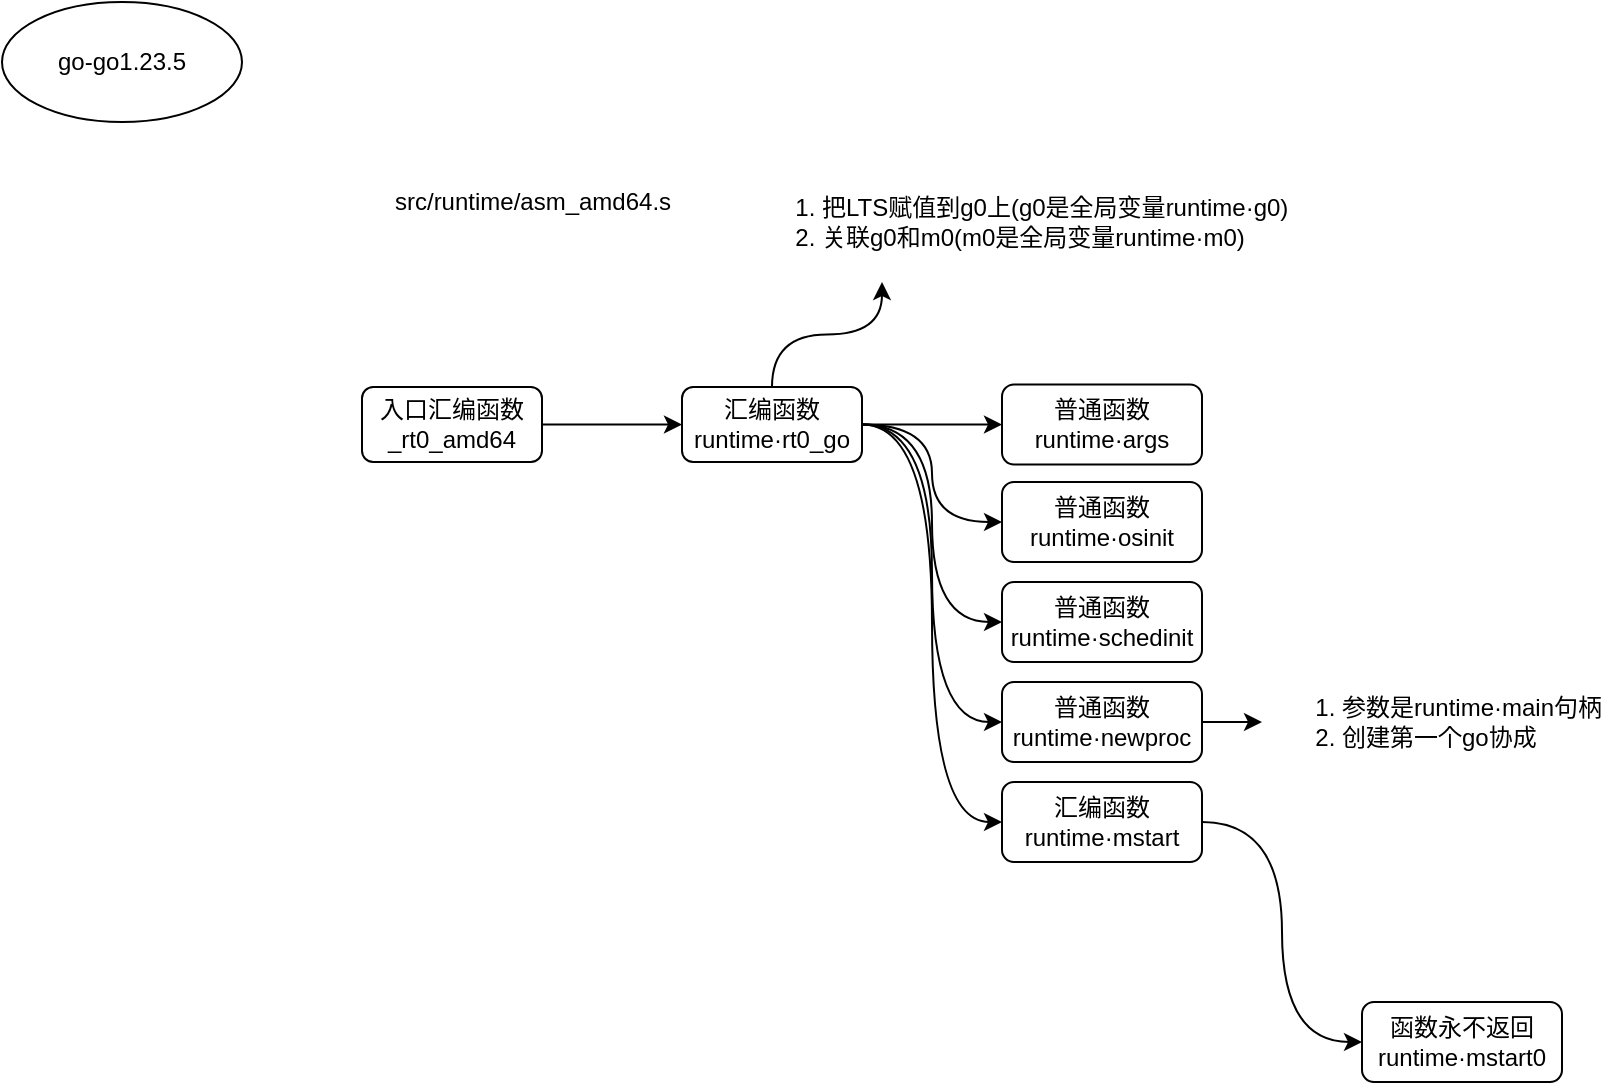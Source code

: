 <mxfile version="14.6.13" type="device"><diagram id="-mBx3Ixp7dYao347Tj0u" name="第 1 页"><mxGraphModel dx="744" dy="641" grid="1" gridSize="10" guides="1" tooltips="1" connect="1" arrows="1" fold="1" page="1" pageScale="1" pageWidth="827" pageHeight="1169" math="0" shadow="0"><root><mxCell id="0"/><mxCell id="1" parent="0"/><mxCell id="geAd1bpVaWgyXcSrwKbX-6" style="edgeStyle=orthogonalEdgeStyle;rounded=0;orthogonalLoop=1;jettySize=auto;html=1;entryX=0;entryY=0.5;entryDx=0;entryDy=0;" edge="1" parent="1" source="geAd1bpVaWgyXcSrwKbX-2" target="geAd1bpVaWgyXcSrwKbX-5"><mxGeometry relative="1" as="geometry"/></mxCell><mxCell id="geAd1bpVaWgyXcSrwKbX-2" value="入口汇编函数&lt;br&gt;_rt0_amd64" style="rounded=1;whiteSpace=wrap;html=1;" vertex="1" parent="1"><mxGeometry x="200" y="202.5" width="90" height="37.5" as="geometry"/></mxCell><mxCell id="geAd1bpVaWgyXcSrwKbX-3" value="&lt;span&gt;go-go1.23.5&lt;/span&gt;" style="ellipse;whiteSpace=wrap;html=1;" vertex="1" parent="1"><mxGeometry x="20" y="10" width="120" height="60" as="geometry"/></mxCell><mxCell id="geAd1bpVaWgyXcSrwKbX-4" value="&lt;span&gt;src/runtime/asm_amd64.s&lt;/span&gt;" style="text;html=1;align=center;verticalAlign=middle;resizable=0;points=[];autosize=1;strokeColor=none;" vertex="1" parent="1"><mxGeometry x="210" y="100" width="150" height="20" as="geometry"/></mxCell><mxCell id="geAd1bpVaWgyXcSrwKbX-38" style="edgeStyle=orthogonalEdgeStyle;curved=1;rounded=0;orthogonalLoop=1;jettySize=auto;html=1;entryX=0.25;entryY=1;entryDx=0;entryDy=0;fontSize=12;strokeWidth=1;" edge="1" parent="1" source="geAd1bpVaWgyXcSrwKbX-5" target="geAd1bpVaWgyXcSrwKbX-30"><mxGeometry relative="1" as="geometry"/></mxCell><mxCell id="geAd1bpVaWgyXcSrwKbX-53" style="edgeStyle=orthogonalEdgeStyle;curved=1;rounded=0;orthogonalLoop=1;jettySize=auto;html=1;entryX=0;entryY=0.5;entryDx=0;entryDy=0;fontSize=12;strokeWidth=1;" edge="1" parent="1" source="geAd1bpVaWgyXcSrwKbX-5" target="geAd1bpVaWgyXcSrwKbX-32"><mxGeometry relative="1" as="geometry"/></mxCell><mxCell id="geAd1bpVaWgyXcSrwKbX-54" style="edgeStyle=orthogonalEdgeStyle;curved=1;rounded=0;orthogonalLoop=1;jettySize=auto;html=1;entryX=0;entryY=0.5;entryDx=0;entryDy=0;fontSize=12;strokeWidth=1;" edge="1" parent="1" source="geAd1bpVaWgyXcSrwKbX-5" target="geAd1bpVaWgyXcSrwKbX-33"><mxGeometry relative="1" as="geometry"/></mxCell><mxCell id="geAd1bpVaWgyXcSrwKbX-55" style="edgeStyle=orthogonalEdgeStyle;curved=1;rounded=0;orthogonalLoop=1;jettySize=auto;html=1;entryX=0;entryY=0.5;entryDx=0;entryDy=0;fontSize=12;strokeWidth=1;" edge="1" parent="1" source="geAd1bpVaWgyXcSrwKbX-5" target="geAd1bpVaWgyXcSrwKbX-34"><mxGeometry relative="1" as="geometry"/></mxCell><mxCell id="geAd1bpVaWgyXcSrwKbX-56" style="edgeStyle=orthogonalEdgeStyle;curved=1;rounded=0;orthogonalLoop=1;jettySize=auto;html=1;entryX=0;entryY=0.5;entryDx=0;entryDy=0;fontSize=12;strokeWidth=1;" edge="1" parent="1" source="geAd1bpVaWgyXcSrwKbX-5" target="geAd1bpVaWgyXcSrwKbX-39"><mxGeometry relative="1" as="geometry"/></mxCell><mxCell id="geAd1bpVaWgyXcSrwKbX-57" style="edgeStyle=orthogonalEdgeStyle;curved=1;rounded=0;orthogonalLoop=1;jettySize=auto;html=1;entryX=0;entryY=0.5;entryDx=0;entryDy=0;fontSize=12;strokeWidth=1;" edge="1" parent="1" source="geAd1bpVaWgyXcSrwKbX-5" target="geAd1bpVaWgyXcSrwKbX-40"><mxGeometry relative="1" as="geometry"/></mxCell><mxCell id="geAd1bpVaWgyXcSrwKbX-5" value="汇编函数&lt;br&gt;runtime·rt0_go" style="rounded=1;whiteSpace=wrap;html=1;" vertex="1" parent="1"><mxGeometry x="360" y="202.5" width="90" height="37.5" as="geometry"/></mxCell><mxCell id="geAd1bpVaWgyXcSrwKbX-30" value="&lt;ol style=&quot;font-size: 12px;&quot;&gt;&lt;li style=&quot;font-size: 12px;&quot;&gt;把LTS赋值到g0上(g0是全局变量&lt;span style=&quot;font-size: 12px;&quot;&gt;runtime·g0)&lt;/span&gt;&lt;/li&gt;&lt;li style=&quot;font-size: 12px;&quot;&gt;&lt;span style=&quot;font-size: 12px;&quot;&gt;关联g0和m0(m0是全局变量runtime·m0)&lt;/span&gt;&lt;/li&gt;&lt;/ol&gt;" style="text;strokeColor=none;fillColor=none;html=1;verticalAlign=middle;overflow=hidden;align=left;spacing=0;labelBorderColor=none;labelBackgroundColor=none;imageWidth=24;imageHeight=24;arcSize=12;fontSize=12;absoluteArcSize=0;fillOpacity=100;" vertex="1" parent="1"><mxGeometry x="390" y="90" width="280" height="60" as="geometry"/></mxCell><mxCell id="geAd1bpVaWgyXcSrwKbX-32" value="普通函数&lt;br&gt;runtime·args" style="rounded=1;whiteSpace=wrap;html=1;labelBackgroundColor=none;align=center;" vertex="1" parent="1"><mxGeometry x="520" y="201.25" width="100" height="40" as="geometry"/></mxCell><mxCell id="geAd1bpVaWgyXcSrwKbX-33" value="普通函数&lt;br&gt;runtime·osinit" style="rounded=1;whiteSpace=wrap;html=1;labelBackgroundColor=none;align=center;" vertex="1" parent="1"><mxGeometry x="520" y="250" width="100" height="40" as="geometry"/></mxCell><mxCell id="geAd1bpVaWgyXcSrwKbX-34" value="普通函数&lt;br&gt;runtime·schedinit" style="rounded=1;whiteSpace=wrap;html=1;labelBackgroundColor=none;align=center;" vertex="1" parent="1"><mxGeometry x="520" y="300" width="100" height="40" as="geometry"/></mxCell><mxCell id="geAd1bpVaWgyXcSrwKbX-49" style="edgeStyle=orthogonalEdgeStyle;curved=1;rounded=0;orthogonalLoop=1;jettySize=auto;html=1;entryX=0;entryY=0.5;entryDx=0;entryDy=0;fontSize=12;strokeWidth=1;" edge="1" parent="1" source="geAd1bpVaWgyXcSrwKbX-39" target="geAd1bpVaWgyXcSrwKbX-48"><mxGeometry relative="1" as="geometry"/></mxCell><mxCell id="geAd1bpVaWgyXcSrwKbX-39" value="普通函数&lt;br&gt;runtime·newproc" style="rounded=1;whiteSpace=wrap;html=1;labelBackgroundColor=none;align=center;" vertex="1" parent="1"><mxGeometry x="520" y="350" width="100" height="40" as="geometry"/></mxCell><mxCell id="geAd1bpVaWgyXcSrwKbX-52" style="edgeStyle=orthogonalEdgeStyle;curved=1;rounded=0;orthogonalLoop=1;jettySize=auto;html=1;entryX=0;entryY=0.5;entryDx=0;entryDy=0;fontSize=12;strokeWidth=1;" edge="1" parent="1" source="geAd1bpVaWgyXcSrwKbX-40" target="geAd1bpVaWgyXcSrwKbX-45"><mxGeometry relative="1" as="geometry"/></mxCell><mxCell id="geAd1bpVaWgyXcSrwKbX-40" value="汇编函数&lt;br&gt;runtime·mstart" style="rounded=1;whiteSpace=wrap;html=1;labelBackgroundColor=none;align=center;" vertex="1" parent="1"><mxGeometry x="520" y="400" width="100" height="40" as="geometry"/></mxCell><mxCell id="geAd1bpVaWgyXcSrwKbX-45" value="&lt;span&gt;函数永不返回&lt;/span&gt;&lt;br&gt;runtime·mstart0" style="rounded=1;whiteSpace=wrap;html=1;labelBackgroundColor=none;align=center;" vertex="1" parent="1"><mxGeometry x="700" y="510" width="100" height="40" as="geometry"/></mxCell><mxCell id="geAd1bpVaWgyXcSrwKbX-48" value="&lt;ol style=&quot;font-size: 12px&quot;&gt;&lt;li style=&quot;font-size: 12px&quot;&gt;&lt;span style=&quot;text-align: center&quot;&gt;参数是runtime·main句柄&lt;/span&gt;&lt;br&gt;&lt;/li&gt;&lt;li style=&quot;font-size: 12px&quot;&gt;创建第一个go协成&lt;/li&gt;&lt;/ol&gt;" style="text;strokeColor=none;fillColor=none;html=1;verticalAlign=middle;overflow=hidden;align=left;spacing=0;labelBorderColor=none;labelBackgroundColor=none;imageWidth=24;imageHeight=24;arcSize=12;fontSize=12;absoluteArcSize=0;fillOpacity=100;" vertex="1" parent="1"><mxGeometry x="650" y="340" width="180" height="60" as="geometry"/></mxCell></root></mxGraphModel></diagram></mxfile>